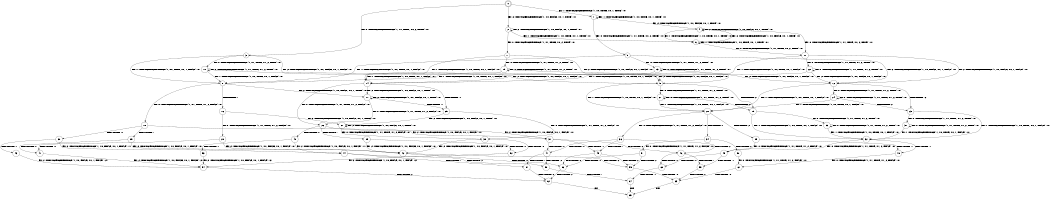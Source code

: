 digraph BCG {
size = "7, 10.5";
center = TRUE;
node [shape = circle];
0 [peripheries = 2];
0 -> 1 [label = "EX !1 !ATOMIC_EXCH_BRANCH (1, +0, TRUE, +0, 1, TRUE) !:0:"];
0 -> 2 [label = "EX !2 !ATOMIC_EXCH_BRANCH (1, +0, FALSE, +0, 1, TRUE) !:0:"];
0 -> 3 [label = "EX !0 !ATOMIC_EXCH_BRANCH (1, +1, TRUE, +0, 2, TRUE) !:0:"];
1 -> 4 [label = "EX !2 !ATOMIC_EXCH_BRANCH (1, +0, FALSE, +0, 1, TRUE) !:0:"];
1 -> 5 [label = "EX !0 !ATOMIC_EXCH_BRANCH (1, +1, TRUE, +0, 2, TRUE) !:0:"];
1 -> 1 [label = "EX !1 !ATOMIC_EXCH_BRANCH (1, +0, TRUE, +0, 1, TRUE) !:0:"];
2 -> 6 [label = "EX !1 !ATOMIC_EXCH_BRANCH (1, +0, TRUE, +0, 1, TRUE) !:0:"];
2 -> 7 [label = "EX !0 !ATOMIC_EXCH_BRANCH (1, +1, TRUE, +0, 2, TRUE) !:0:"];
2 -> 2 [label = "EX !2 !ATOMIC_EXCH_BRANCH (1, +0, FALSE, +0, 1, TRUE) !:0:"];
3 -> 8 [label = "EX !1 !ATOMIC_EXCH_BRANCH (1, +0, TRUE, +0, 1, FALSE) !:0:"];
3 -> 9 [label = "EX !2 !ATOMIC_EXCH_BRANCH (1, +0, FALSE, +0, 1, FALSE) !:0:"];
3 -> 10 [label = "EX !0 !ATOMIC_EXCH_BRANCH (1, +1, TRUE, +1, 2, TRUE) !:0:"];
4 -> 11 [label = "EX !0 !ATOMIC_EXCH_BRANCH (1, +1, TRUE, +0, 2, TRUE) !:0:"];
4 -> 4 [label = "EX !2 !ATOMIC_EXCH_BRANCH (1, +0, FALSE, +0, 1, TRUE) !:0:"];
4 -> 6 [label = "EX !1 !ATOMIC_EXCH_BRANCH (1, +0, TRUE, +0, 1, TRUE) !:0:"];
5 -> 12 [label = "EX !2 !ATOMIC_EXCH_BRANCH (1, +0, FALSE, +0, 1, FALSE) !:0:"];
5 -> 8 [label = "EX !1 !ATOMIC_EXCH_BRANCH (1, +0, TRUE, +0, 1, FALSE) !:0:"];
5 -> 13 [label = "EX !0 !ATOMIC_EXCH_BRANCH (1, +1, TRUE, +1, 2, TRUE) !:0:"];
6 -> 11 [label = "EX !0 !ATOMIC_EXCH_BRANCH (1, +1, TRUE, +0, 2, TRUE) !:0:"];
6 -> 4 [label = "EX !2 !ATOMIC_EXCH_BRANCH (1, +0, FALSE, +0, 1, TRUE) !:0:"];
6 -> 6 [label = "EX !1 !ATOMIC_EXCH_BRANCH (1, +0, TRUE, +0, 1, TRUE) !:0:"];
7 -> 14 [label = "EX !1 !ATOMIC_EXCH_BRANCH (1, +0, TRUE, +0, 1, FALSE) !:0:"];
7 -> 9 [label = "EX !2 !ATOMIC_EXCH_BRANCH (1, +0, FALSE, +0, 1, FALSE) !:0:"];
7 -> 15 [label = "EX !0 !ATOMIC_EXCH_BRANCH (1, +1, TRUE, +1, 2, TRUE) !:0:"];
8 -> 16 [label = "TERMINATE !1"];
8 -> 17 [label = "EX !2 !ATOMIC_EXCH_BRANCH (1, +0, FALSE, +0, 1, TRUE) !:0:"];
8 -> 18 [label = "EX !0 !ATOMIC_EXCH_BRANCH (1, +1, TRUE, +1, 2, FALSE) !:0:"];
9 -> 19 [label = "TERMINATE !2"];
9 -> 20 [label = "EX !1 !ATOMIC_EXCH_BRANCH (1, +0, TRUE, +0, 1, FALSE) !:0:"];
9 -> 21 [label = "EX !0 !ATOMIC_EXCH_BRANCH (1, +1, TRUE, +1, 2, TRUE) !:0:"];
10 -> 8 [label = "EX !1 !ATOMIC_EXCH_BRANCH (1, +0, TRUE, +0, 1, FALSE) !:0:"];
10 -> 9 [label = "EX !2 !ATOMIC_EXCH_BRANCH (1, +0, FALSE, +0, 1, FALSE) !:0:"];
10 -> 10 [label = "EX !0 !ATOMIC_EXCH_BRANCH (1, +1, TRUE, +1, 2, TRUE) !:0:"];
11 -> 12 [label = "EX !2 !ATOMIC_EXCH_BRANCH (1, +0, FALSE, +0, 1, FALSE) !:0:"];
11 -> 14 [label = "EX !1 !ATOMIC_EXCH_BRANCH (1, +0, TRUE, +0, 1, FALSE) !:0:"];
11 -> 22 [label = "EX !0 !ATOMIC_EXCH_BRANCH (1, +1, TRUE, +1, 2, TRUE) !:0:"];
12 -> 23 [label = "TERMINATE !2"];
12 -> 20 [label = "EX !1 !ATOMIC_EXCH_BRANCH (1, +0, TRUE, +0, 1, FALSE) !:0:"];
12 -> 24 [label = "EX !0 !ATOMIC_EXCH_BRANCH (1, +1, TRUE, +1, 2, TRUE) !:0:"];
13 -> 12 [label = "EX !2 !ATOMIC_EXCH_BRANCH (1, +0, FALSE, +0, 1, FALSE) !:0:"];
13 -> 8 [label = "EX !1 !ATOMIC_EXCH_BRANCH (1, +0, TRUE, +0, 1, FALSE) !:0:"];
13 -> 13 [label = "EX !0 !ATOMIC_EXCH_BRANCH (1, +1, TRUE, +1, 2, TRUE) !:0:"];
14 -> 25 [label = "TERMINATE !1"];
14 -> 17 [label = "EX !2 !ATOMIC_EXCH_BRANCH (1, +0, FALSE, +0, 1, TRUE) !:0:"];
14 -> 26 [label = "EX !0 !ATOMIC_EXCH_BRANCH (1, +1, TRUE, +1, 2, FALSE) !:0:"];
15 -> 14 [label = "EX !1 !ATOMIC_EXCH_BRANCH (1, +0, TRUE, +0, 1, FALSE) !:0:"];
15 -> 9 [label = "EX !2 !ATOMIC_EXCH_BRANCH (1, +0, FALSE, +0, 1, FALSE) !:0:"];
15 -> 15 [label = "EX !0 !ATOMIC_EXCH_BRANCH (1, +1, TRUE, +1, 2, TRUE) !:0:"];
16 -> 27 [label = "EX !2 !ATOMIC_EXCH_BRANCH (1, +0, FALSE, +0, 1, TRUE) !:0:"];
16 -> 28 [label = "EX !0 !ATOMIC_EXCH_BRANCH (1, +1, TRUE, +1, 2, FALSE) !:0:"];
17 -> 25 [label = "TERMINATE !1"];
17 -> 17 [label = "EX !2 !ATOMIC_EXCH_BRANCH (1, +0, FALSE, +0, 1, TRUE) !:0:"];
17 -> 26 [label = "EX !0 !ATOMIC_EXCH_BRANCH (1, +1, TRUE, +1, 2, FALSE) !:0:"];
18 -> 29 [label = "TERMINATE !1"];
18 -> 30 [label = "TERMINATE !0"];
18 -> 31 [label = "EX !2 !ATOMIC_EXCH_BRANCH (1, +0, FALSE, +0, 1, FALSE) !:0:"];
19 -> 32 [label = "EX !1 !ATOMIC_EXCH_BRANCH (1, +0, TRUE, +0, 1, FALSE) !:0:"];
19 -> 33 [label = "EX !0 !ATOMIC_EXCH_BRANCH (1, +1, TRUE, +1, 2, TRUE) !:0:"];
20 -> 34 [label = "TERMINATE !1"];
20 -> 35 [label = "TERMINATE !2"];
20 -> 36 [label = "EX !0 !ATOMIC_EXCH_BRANCH (1, +1, TRUE, +1, 2, FALSE) !:0:"];
21 -> 19 [label = "TERMINATE !2"];
21 -> 20 [label = "EX !1 !ATOMIC_EXCH_BRANCH (1, +0, TRUE, +0, 1, FALSE) !:0:"];
21 -> 21 [label = "EX !0 !ATOMIC_EXCH_BRANCH (1, +1, TRUE, +1, 2, TRUE) !:0:"];
22 -> 12 [label = "EX !2 !ATOMIC_EXCH_BRANCH (1, +0, FALSE, +0, 1, FALSE) !:0:"];
22 -> 14 [label = "EX !1 !ATOMIC_EXCH_BRANCH (1, +0, TRUE, +0, 1, FALSE) !:0:"];
22 -> 22 [label = "EX !0 !ATOMIC_EXCH_BRANCH (1, +1, TRUE, +1, 2, TRUE) !:0:"];
23 -> 32 [label = "EX !1 !ATOMIC_EXCH_BRANCH (1, +0, TRUE, +0, 1, FALSE) !:0:"];
23 -> 37 [label = "EX !0 !ATOMIC_EXCH_BRANCH (1, +1, TRUE, +1, 2, TRUE) !:0:"];
24 -> 23 [label = "TERMINATE !2"];
24 -> 20 [label = "EX !1 !ATOMIC_EXCH_BRANCH (1, +0, TRUE, +0, 1, FALSE) !:0:"];
24 -> 24 [label = "EX !0 !ATOMIC_EXCH_BRANCH (1, +1, TRUE, +1, 2, TRUE) !:0:"];
25 -> 27 [label = "EX !2 !ATOMIC_EXCH_BRANCH (1, +0, FALSE, +0, 1, TRUE) !:0:"];
25 -> 38 [label = "EX !0 !ATOMIC_EXCH_BRANCH (1, +1, TRUE, +1, 2, FALSE) !:0:"];
26 -> 39 [label = "TERMINATE !1"];
26 -> 40 [label = "TERMINATE !0"];
26 -> 31 [label = "EX !2 !ATOMIC_EXCH_BRANCH (1, +0, FALSE, +0, 1, FALSE) !:0:"];
27 -> 27 [label = "EX !2 !ATOMIC_EXCH_BRANCH (1, +0, FALSE, +0, 1, TRUE) !:0:"];
27 -> 38 [label = "EX !0 !ATOMIC_EXCH_BRANCH (1, +1, TRUE, +1, 2, FALSE) !:0:"];
28 -> 41 [label = "TERMINATE !0"];
28 -> 42 [label = "EX !2 !ATOMIC_EXCH_BRANCH (1, +0, FALSE, +0, 1, FALSE) !:0:"];
29 -> 41 [label = "TERMINATE !0"];
29 -> 42 [label = "EX !2 !ATOMIC_EXCH_BRANCH (1, +0, FALSE, +0, 1, FALSE) !:0:"];
30 -> 43 [label = "TERMINATE !1"];
30 -> 44 [label = "EX !2 !ATOMIC_EXCH_BRANCH (1, +0, FALSE, +0, 1, FALSE) !:1:"];
31 -> 45 [label = "TERMINATE !1"];
31 -> 46 [label = "TERMINATE !2"];
31 -> 47 [label = "TERMINATE !0"];
32 -> 48 [label = "TERMINATE !1"];
32 -> 49 [label = "EX !0 !ATOMIC_EXCH_BRANCH (1, +1, TRUE, +1, 2, FALSE) !:0:"];
33 -> 32 [label = "EX !1 !ATOMIC_EXCH_BRANCH (1, +0, TRUE, +0, 1, FALSE) !:0:"];
33 -> 33 [label = "EX !0 !ATOMIC_EXCH_BRANCH (1, +1, TRUE, +1, 2, TRUE) !:0:"];
34 -> 50 [label = "TERMINATE !2"];
34 -> 51 [label = "EX !0 !ATOMIC_EXCH_BRANCH (1, +1, TRUE, +1, 2, FALSE) !:0:"];
35 -> 48 [label = "TERMINATE !1"];
35 -> 49 [label = "EX !0 !ATOMIC_EXCH_BRANCH (1, +1, TRUE, +1, 2, FALSE) !:0:"];
36 -> 45 [label = "TERMINATE !1"];
36 -> 46 [label = "TERMINATE !2"];
36 -> 47 [label = "TERMINATE !0"];
37 -> 32 [label = "EX !1 !ATOMIC_EXCH_BRANCH (1, +0, TRUE, +0, 1, FALSE) !:0:"];
37 -> 37 [label = "EX !0 !ATOMIC_EXCH_BRANCH (1, +1, TRUE, +1, 2, TRUE) !:0:"];
38 -> 52 [label = "TERMINATE !0"];
38 -> 42 [label = "EX !2 !ATOMIC_EXCH_BRANCH (1, +0, FALSE, +0, 1, FALSE) !:0:"];
39 -> 52 [label = "TERMINATE !0"];
39 -> 42 [label = "EX !2 !ATOMIC_EXCH_BRANCH (1, +0, FALSE, +0, 1, FALSE) !:0:"];
40 -> 53 [label = "TERMINATE !1"];
40 -> 44 [label = "EX !2 !ATOMIC_EXCH_BRANCH (1, +0, FALSE, +0, 1, FALSE) !:1:"];
41 -> 54 [label = "EX !2 !ATOMIC_EXCH_BRANCH (1, +0, FALSE, +0, 1, FALSE) !:2:"];
42 -> 55 [label = "TERMINATE !2"];
42 -> 56 [label = "TERMINATE !0"];
43 -> 54 [label = "EX !2 !ATOMIC_EXCH_BRANCH (1, +0, FALSE, +0, 1, FALSE) !:2:"];
44 -> 57 [label = "TERMINATE !1"];
44 -> 58 [label = "TERMINATE !2"];
45 -> 55 [label = "TERMINATE !2"];
45 -> 56 [label = "TERMINATE !0"];
46 -> 59 [label = "TERMINATE !1"];
46 -> 60 [label = "TERMINATE !0"];
47 -> 57 [label = "TERMINATE !1"];
47 -> 58 [label = "TERMINATE !2"];
48 -> 61 [label = "EX !0 !ATOMIC_EXCH_BRANCH (1, +1, TRUE, +1, 2, FALSE) !:0:"];
49 -> 59 [label = "TERMINATE !1"];
49 -> 60 [label = "TERMINATE !0"];
50 -> 61 [label = "EX !0 !ATOMIC_EXCH_BRANCH (1, +1, TRUE, +1, 2, FALSE) !:0:"];
51 -> 55 [label = "TERMINATE !2"];
51 -> 56 [label = "TERMINATE !0"];
52 -> 54 [label = "EX !2 !ATOMIC_EXCH_BRANCH (1, +0, FALSE, +0, 1, FALSE) !:2:"];
53 -> 54 [label = "EX !2 !ATOMIC_EXCH_BRANCH (1, +0, FALSE, +0, 1, FALSE) !:2:"];
54 -> 62 [label = "TERMINATE !2"];
55 -> 63 [label = "TERMINATE !0"];
56 -> 62 [label = "TERMINATE !2"];
57 -> 62 [label = "TERMINATE !2"];
58 -> 64 [label = "TERMINATE !1"];
59 -> 63 [label = "TERMINATE !0"];
60 -> 64 [label = "TERMINATE !1"];
61 -> 63 [label = "TERMINATE !0"];
62 -> 65 [label = "exit"];
63 -> 65 [label = "exit"];
64 -> 65 [label = "exit"];
}

